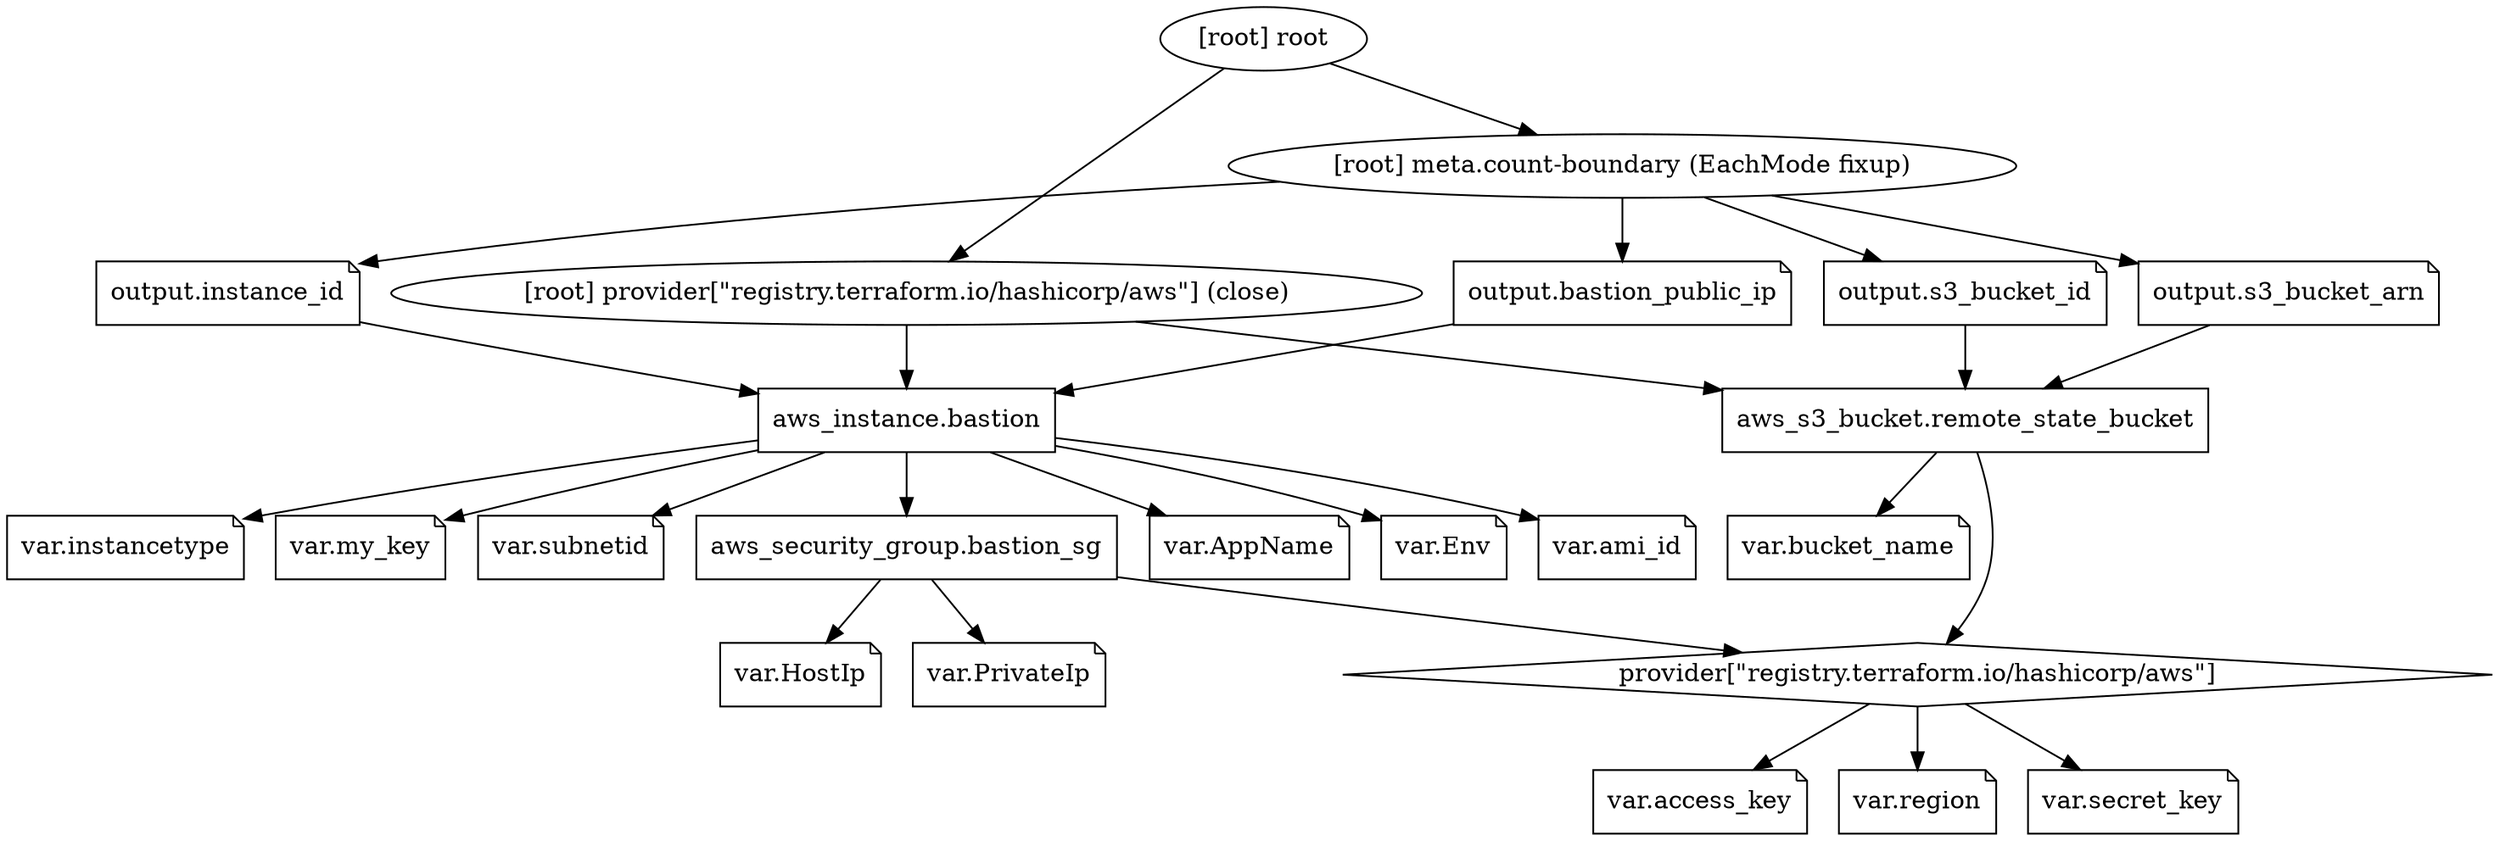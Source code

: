 digraph {
	compound = "true"
	newrank = "true"
	subgraph "root" {
		"[root] aws_instance.bastion (expand)" [label = "aws_instance.bastion", shape = "box"]
		"[root] aws_s3_bucket.remote_state_bucket (expand)" [label = "aws_s3_bucket.remote_state_bucket", shape = "box"]
		"[root] aws_security_group.bastion_sg (expand)" [label = "aws_security_group.bastion_sg", shape = "box"]
		"[root] output.bastion_public_ip" [label = "output.bastion_public_ip", shape = "note"]
		"[root] output.instance_id" [label = "output.instance_id", shape = "note"]
		"[root] output.s3_bucket_arn" [label = "output.s3_bucket_arn", shape = "note"]
		"[root] output.s3_bucket_id" [label = "output.s3_bucket_id", shape = "note"]
		"[root] provider[\"registry.terraform.io/hashicorp/aws\"]" [label = "provider[\"registry.terraform.io/hashicorp/aws\"]", shape = "diamond"]
		"[root] var.AppName" [label = "var.AppName", shape = "note"]
		"[root] var.Env" [label = "var.Env", shape = "note"]
		"[root] var.HostIp" [label = "var.HostIp", shape = "note"]
		"[root] var.PrivateIp" [label = "var.PrivateIp", shape = "note"]
		"[root] var.access_key" [label = "var.access_key", shape = "note"]
		"[root] var.ami_id" [label = "var.ami_id", shape = "note"]
		"[root] var.bucket_name" [label = "var.bucket_name", shape = "note"]
		"[root] var.instancetype" [label = "var.instancetype", shape = "note"]
		"[root] var.my_key" [label = "var.my_key", shape = "note"]
		"[root] var.region" [label = "var.region", shape = "note"]
		"[root] var.secret_key" [label = "var.secret_key", shape = "note"]
		"[root] var.subnetid" [label = "var.subnetid", shape = "note"]
		"[root] aws_instance.bastion (expand)" -> "[root] aws_security_group.bastion_sg (expand)"
		"[root] aws_instance.bastion (expand)" -> "[root] var.AppName"
		"[root] aws_instance.bastion (expand)" -> "[root] var.Env"
		"[root] aws_instance.bastion (expand)" -> "[root] var.ami_id"
		"[root] aws_instance.bastion (expand)" -> "[root] var.instancetype"
		"[root] aws_instance.bastion (expand)" -> "[root] var.my_key"
		"[root] aws_instance.bastion (expand)" -> "[root] var.subnetid"
		"[root] aws_s3_bucket.remote_state_bucket (expand)" -> "[root] provider[\"registry.terraform.io/hashicorp/aws\"]"
		"[root] aws_s3_bucket.remote_state_bucket (expand)" -> "[root] var.bucket_name"
		"[root] aws_security_group.bastion_sg (expand)" -> "[root] provider[\"registry.terraform.io/hashicorp/aws\"]"
		"[root] aws_security_group.bastion_sg (expand)" -> "[root] var.HostIp"
		"[root] aws_security_group.bastion_sg (expand)" -> "[root] var.PrivateIp"
		"[root] meta.count-boundary (EachMode fixup)" -> "[root] output.bastion_public_ip"
		"[root] meta.count-boundary (EachMode fixup)" -> "[root] output.instance_id"
		"[root] meta.count-boundary (EachMode fixup)" -> "[root] output.s3_bucket_arn"
		"[root] meta.count-boundary (EachMode fixup)" -> "[root] output.s3_bucket_id"
		"[root] output.bastion_public_ip" -> "[root] aws_instance.bastion (expand)"
		"[root] output.instance_id" -> "[root] aws_instance.bastion (expand)"
		"[root] output.s3_bucket_arn" -> "[root] aws_s3_bucket.remote_state_bucket (expand)"
		"[root] output.s3_bucket_id" -> "[root] aws_s3_bucket.remote_state_bucket (expand)"
		"[root] provider[\"registry.terraform.io/hashicorp/aws\"] (close)" -> "[root] aws_instance.bastion (expand)"
		"[root] provider[\"registry.terraform.io/hashicorp/aws\"] (close)" -> "[root] aws_s3_bucket.remote_state_bucket (expand)"
		"[root] provider[\"registry.terraform.io/hashicorp/aws\"]" -> "[root] var.access_key"
		"[root] provider[\"registry.terraform.io/hashicorp/aws\"]" -> "[root] var.region"
		"[root] provider[\"registry.terraform.io/hashicorp/aws\"]" -> "[root] var.secret_key"
		"[root] root" -> "[root] meta.count-boundary (EachMode fixup)"
		"[root] root" -> "[root] provider[\"registry.terraform.io/hashicorp/aws\"] (close)"
	}
}

